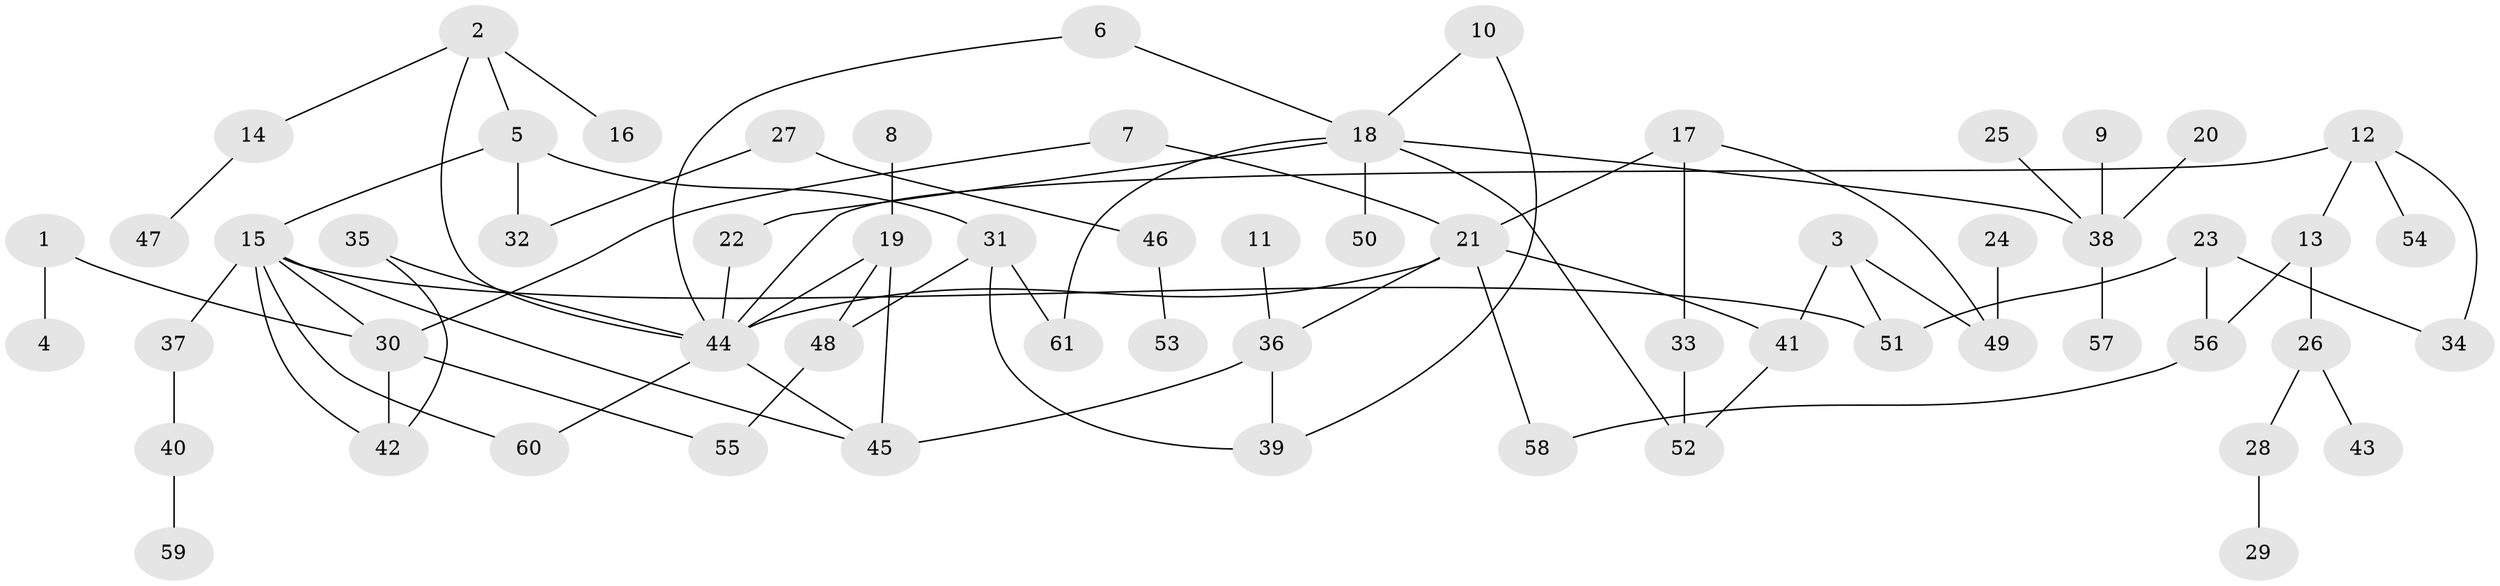 // original degree distribution, {3: 0.23140495867768596, 7: 0.008264462809917356, 6: 0.04132231404958678, 9: 0.01652892561983471, 2: 0.2066115702479339, 5: 0.008264462809917356, 4: 0.0743801652892562, 1: 0.4132231404958678}
// Generated by graph-tools (version 1.1) at 2025/01/03/09/25 03:01:09]
// undirected, 61 vertices, 80 edges
graph export_dot {
graph [start="1"]
  node [color=gray90,style=filled];
  1;
  2;
  3;
  4;
  5;
  6;
  7;
  8;
  9;
  10;
  11;
  12;
  13;
  14;
  15;
  16;
  17;
  18;
  19;
  20;
  21;
  22;
  23;
  24;
  25;
  26;
  27;
  28;
  29;
  30;
  31;
  32;
  33;
  34;
  35;
  36;
  37;
  38;
  39;
  40;
  41;
  42;
  43;
  44;
  45;
  46;
  47;
  48;
  49;
  50;
  51;
  52;
  53;
  54;
  55;
  56;
  57;
  58;
  59;
  60;
  61;
  1 -- 4 [weight=1.0];
  1 -- 30 [weight=1.0];
  2 -- 5 [weight=1.0];
  2 -- 14 [weight=1.0];
  2 -- 16 [weight=1.0];
  2 -- 44 [weight=1.0];
  3 -- 41 [weight=1.0];
  3 -- 49 [weight=1.0];
  3 -- 51 [weight=1.0];
  5 -- 15 [weight=1.0];
  5 -- 31 [weight=1.0];
  5 -- 32 [weight=1.0];
  6 -- 18 [weight=1.0];
  6 -- 44 [weight=1.0];
  7 -- 21 [weight=1.0];
  7 -- 30 [weight=1.0];
  8 -- 19 [weight=1.0];
  9 -- 38 [weight=1.0];
  10 -- 18 [weight=1.0];
  10 -- 39 [weight=1.0];
  11 -- 36 [weight=1.0];
  12 -- 13 [weight=1.0];
  12 -- 34 [weight=1.0];
  12 -- 44 [weight=1.0];
  12 -- 54 [weight=1.0];
  13 -- 26 [weight=1.0];
  13 -- 56 [weight=1.0];
  14 -- 47 [weight=1.0];
  15 -- 30 [weight=1.0];
  15 -- 37 [weight=1.0];
  15 -- 42 [weight=1.0];
  15 -- 45 [weight=1.0];
  15 -- 51 [weight=1.0];
  15 -- 60 [weight=1.0];
  17 -- 21 [weight=1.0];
  17 -- 33 [weight=1.0];
  17 -- 49 [weight=1.0];
  18 -- 22 [weight=1.0];
  18 -- 38 [weight=1.0];
  18 -- 50 [weight=1.0];
  18 -- 52 [weight=1.0];
  18 -- 61 [weight=1.0];
  19 -- 44 [weight=1.0];
  19 -- 45 [weight=1.0];
  19 -- 48 [weight=1.0];
  20 -- 38 [weight=1.0];
  21 -- 36 [weight=1.0];
  21 -- 41 [weight=1.0];
  21 -- 44 [weight=1.0];
  21 -- 58 [weight=1.0];
  22 -- 44 [weight=1.0];
  23 -- 34 [weight=1.0];
  23 -- 51 [weight=1.0];
  23 -- 56 [weight=1.0];
  24 -- 49 [weight=1.0];
  25 -- 38 [weight=1.0];
  26 -- 28 [weight=1.0];
  26 -- 43 [weight=1.0];
  27 -- 32 [weight=1.0];
  27 -- 46 [weight=1.0];
  28 -- 29 [weight=1.0];
  30 -- 42 [weight=1.0];
  30 -- 55 [weight=1.0];
  31 -- 39 [weight=1.0];
  31 -- 48 [weight=1.0];
  31 -- 61 [weight=1.0];
  33 -- 52 [weight=1.0];
  35 -- 42 [weight=1.0];
  35 -- 44 [weight=1.0];
  36 -- 39 [weight=1.0];
  36 -- 45 [weight=1.0];
  37 -- 40 [weight=1.0];
  38 -- 57 [weight=1.0];
  40 -- 59 [weight=1.0];
  41 -- 52 [weight=1.0];
  44 -- 45 [weight=1.0];
  44 -- 60 [weight=1.0];
  46 -- 53 [weight=1.0];
  48 -- 55 [weight=1.0];
  56 -- 58 [weight=1.0];
}
